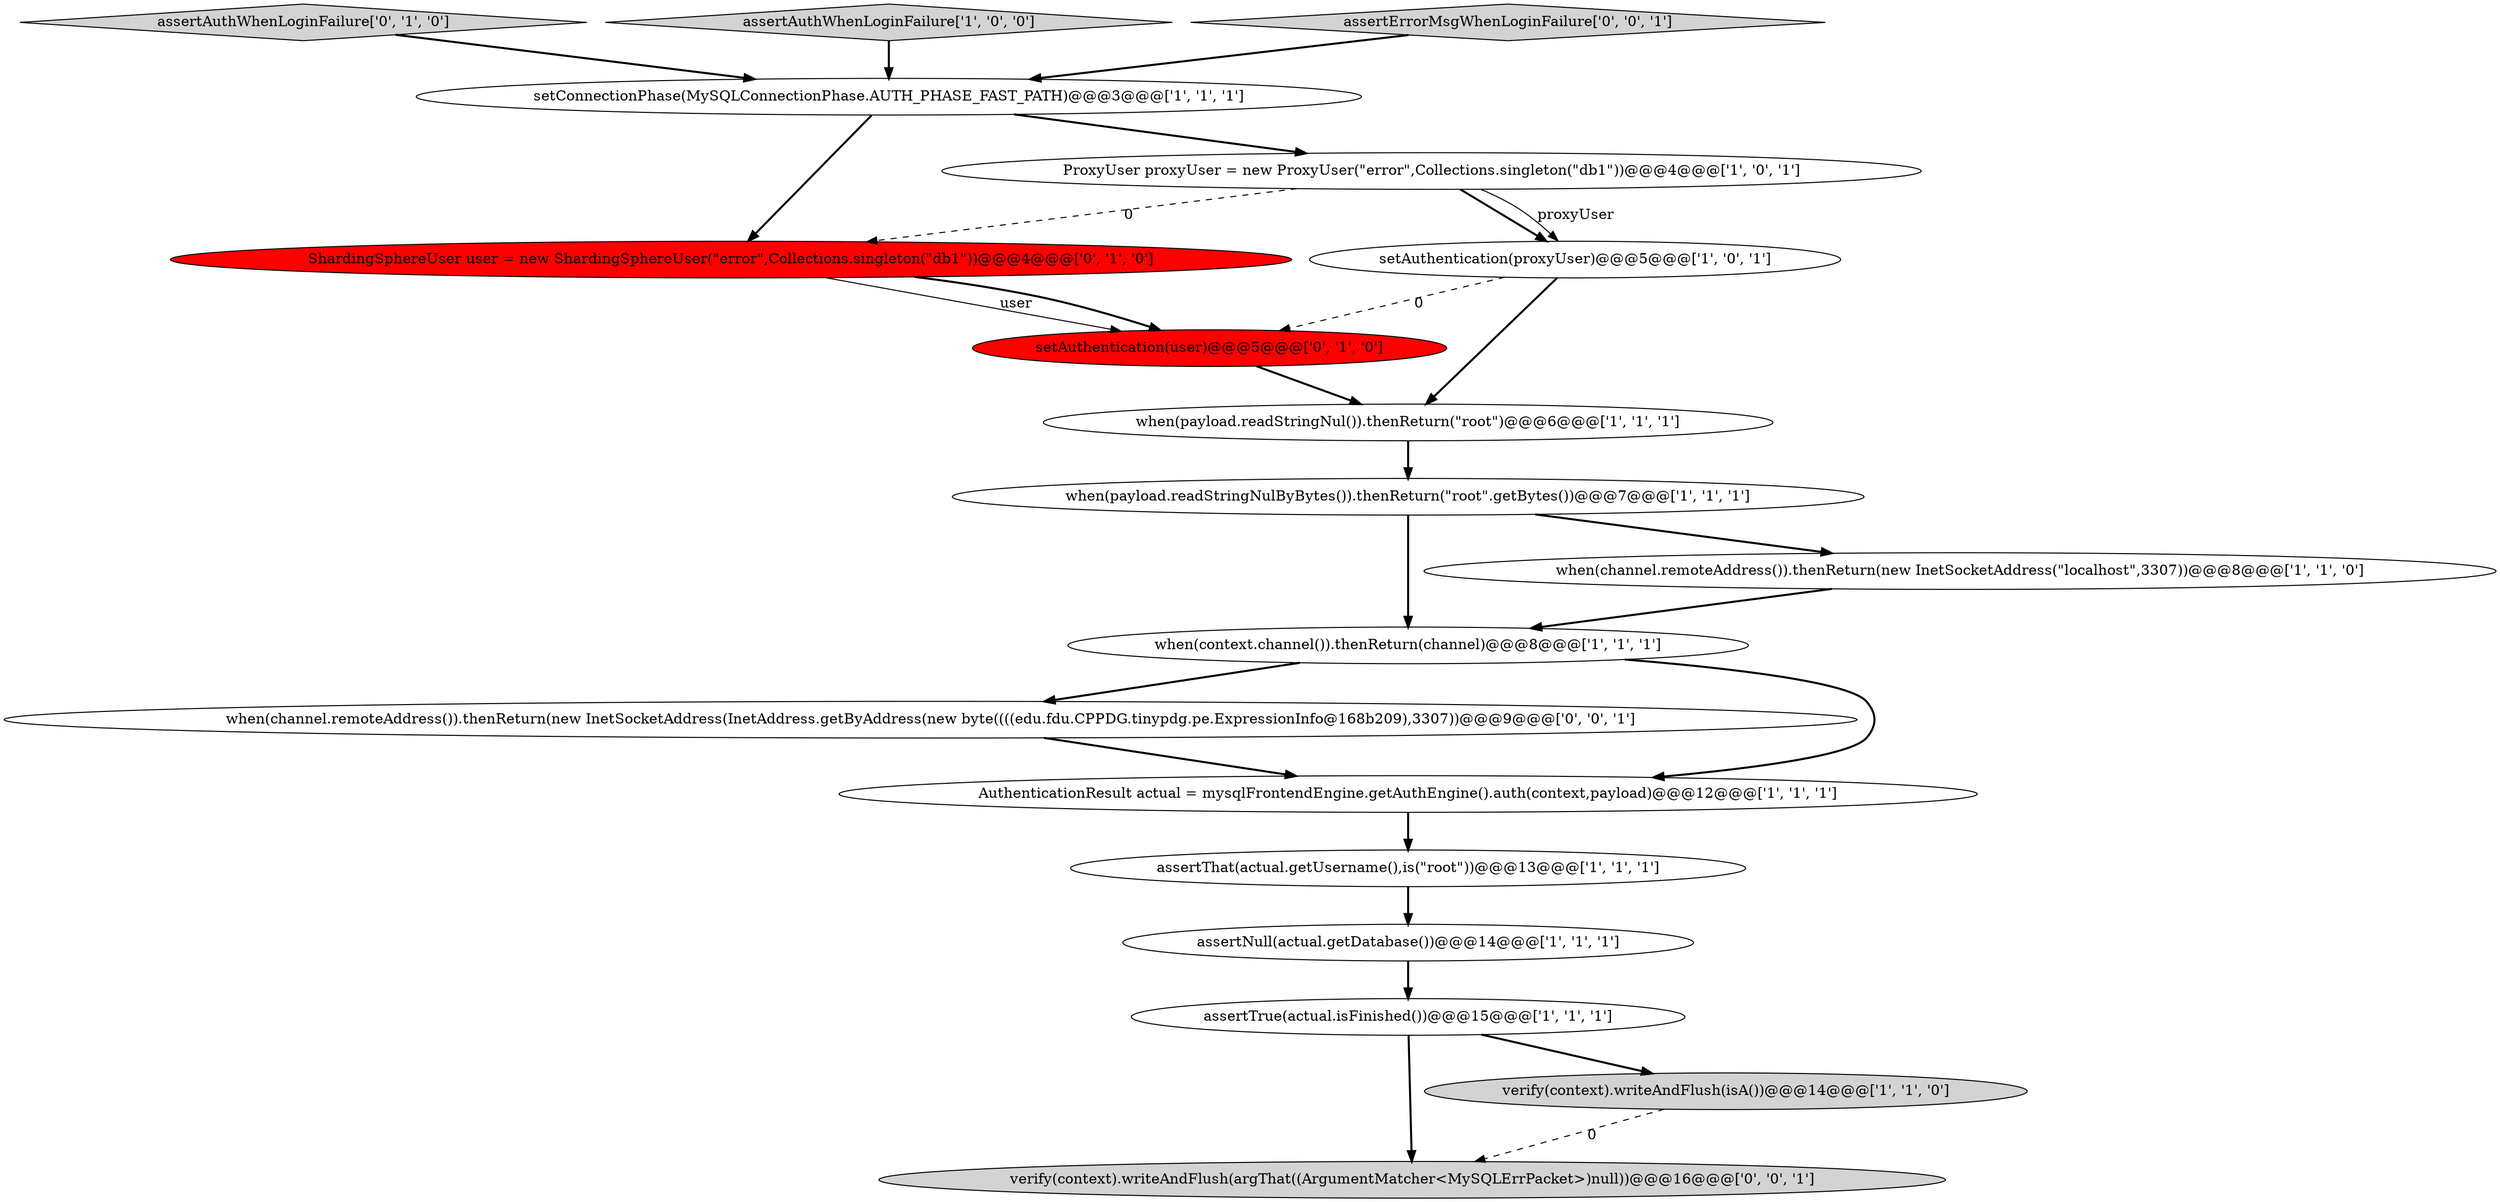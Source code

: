 digraph {
15 [style = filled, label = "assertAuthWhenLoginFailure['0', '1', '0']", fillcolor = lightgray, shape = diamond image = "AAA0AAABBB2BBB"];
6 [style = filled, label = "setAuthentication(proxyUser)@@@5@@@['1', '0', '1']", fillcolor = white, shape = ellipse image = "AAA0AAABBB1BBB"];
8 [style = filled, label = "setConnectionPhase(MySQLConnectionPhase.AUTH_PHASE_FAST_PATH)@@@3@@@['1', '1', '1']", fillcolor = white, shape = ellipse image = "AAA0AAABBB1BBB"];
12 [style = filled, label = "assertTrue(actual.isFinished())@@@15@@@['1', '1', '1']", fillcolor = white, shape = ellipse image = "AAA0AAABBB1BBB"];
9 [style = filled, label = "when(context.channel()).thenReturn(channel)@@@8@@@['1', '1', '1']", fillcolor = white, shape = ellipse image = "AAA0AAABBB1BBB"];
11 [style = filled, label = "assertNull(actual.getDatabase())@@@14@@@['1', '1', '1']", fillcolor = white, shape = ellipse image = "AAA0AAABBB1BBB"];
0 [style = filled, label = "when(payload.readStringNulByBytes()).thenReturn(\"root\".getBytes())@@@7@@@['1', '1', '1']", fillcolor = white, shape = ellipse image = "AAA0AAABBB1BBB"];
4 [style = filled, label = "assertAuthWhenLoginFailure['1', '0', '0']", fillcolor = lightgray, shape = diamond image = "AAA0AAABBB1BBB"];
7 [style = filled, label = "when(payload.readStringNul()).thenReturn(\"root\")@@@6@@@['1', '1', '1']", fillcolor = white, shape = ellipse image = "AAA0AAABBB1BBB"];
17 [style = filled, label = "when(channel.remoteAddress()).thenReturn(new InetSocketAddress(InetAddress.getByAddress(new byte((((edu.fdu.CPPDG.tinypdg.pe.ExpressionInfo@168b209),3307))@@@9@@@['0', '0', '1']", fillcolor = white, shape = ellipse image = "AAA0AAABBB3BBB"];
18 [style = filled, label = "assertErrorMsgWhenLoginFailure['0', '0', '1']", fillcolor = lightgray, shape = diamond image = "AAA0AAABBB3BBB"];
10 [style = filled, label = "when(channel.remoteAddress()).thenReturn(new InetSocketAddress(\"localhost\",3307))@@@8@@@['1', '1', '0']", fillcolor = white, shape = ellipse image = "AAA0AAABBB1BBB"];
13 [style = filled, label = "ShardingSphereUser user = new ShardingSphereUser(\"error\",Collections.singleton(\"db1\"))@@@4@@@['0', '1', '0']", fillcolor = red, shape = ellipse image = "AAA1AAABBB2BBB"];
3 [style = filled, label = "ProxyUser proxyUser = new ProxyUser(\"error\",Collections.singleton(\"db1\"))@@@4@@@['1', '0', '1']", fillcolor = white, shape = ellipse image = "AAA0AAABBB1BBB"];
14 [style = filled, label = "setAuthentication(user)@@@5@@@['0', '1', '0']", fillcolor = red, shape = ellipse image = "AAA1AAABBB2BBB"];
16 [style = filled, label = "verify(context).writeAndFlush(argThat((ArgumentMatcher<MySQLErrPacket>)null))@@@16@@@['0', '0', '1']", fillcolor = lightgray, shape = ellipse image = "AAA0AAABBB3BBB"];
5 [style = filled, label = "verify(context).writeAndFlush(isA())@@@14@@@['1', '1', '0']", fillcolor = lightgray, shape = ellipse image = "AAA0AAABBB1BBB"];
2 [style = filled, label = "assertThat(actual.getUsername(),is(\"root\"))@@@13@@@['1', '1', '1']", fillcolor = white, shape = ellipse image = "AAA0AAABBB1BBB"];
1 [style = filled, label = "AuthenticationResult actual = mysqlFrontendEngine.getAuthEngine().auth(context,payload)@@@12@@@['1', '1', '1']", fillcolor = white, shape = ellipse image = "AAA0AAABBB1BBB"];
0->9 [style = bold, label=""];
13->14 [style = solid, label="user"];
12->5 [style = bold, label=""];
17->1 [style = bold, label=""];
8->3 [style = bold, label=""];
3->6 [style = bold, label=""];
9->17 [style = bold, label=""];
7->0 [style = bold, label=""];
11->12 [style = bold, label=""];
12->16 [style = bold, label=""];
6->14 [style = dashed, label="0"];
3->13 [style = dashed, label="0"];
14->7 [style = bold, label=""];
5->16 [style = dashed, label="0"];
0->10 [style = bold, label=""];
4->8 [style = bold, label=""];
3->6 [style = solid, label="proxyUser"];
10->9 [style = bold, label=""];
18->8 [style = bold, label=""];
1->2 [style = bold, label=""];
6->7 [style = bold, label=""];
9->1 [style = bold, label=""];
13->14 [style = bold, label=""];
2->11 [style = bold, label=""];
15->8 [style = bold, label=""];
8->13 [style = bold, label=""];
}
